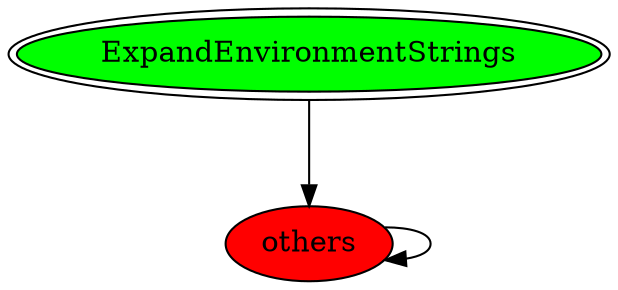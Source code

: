 digraph "./REPORTS/6797/API_PER_CATEGORY/ExpandEnvironmentStrings.exe_3116_System Information Functions_API_per_Category_Transition_Matrix" {
	ExpandEnvironmentStrings [label=ExpandEnvironmentStrings fillcolor=lime peripheries=2 style=filled]
	others [label=others fillcolor=red style=filled]
	ExpandEnvironmentStrings -> others [label=1.0 fontcolor=white]
	others -> others [label=1.0 fontcolor=white]
}
